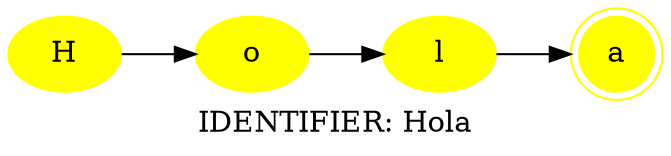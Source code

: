 digraph Plot{
   rankdir = LR;
   label = "IDENTIFIER: Hola";
    n0[style = filled, color = yellow, label = "H"];
    n1[style = filled, color = yellow, label = "o"];
    n2[style = filled, color = yellow, label = "l"];
    n3[style = filled, color = yellow, label = "a" ,shape = doublecircle];
    n0 -> n1;
    n1 -> n2;
    n2 -> n3;
}